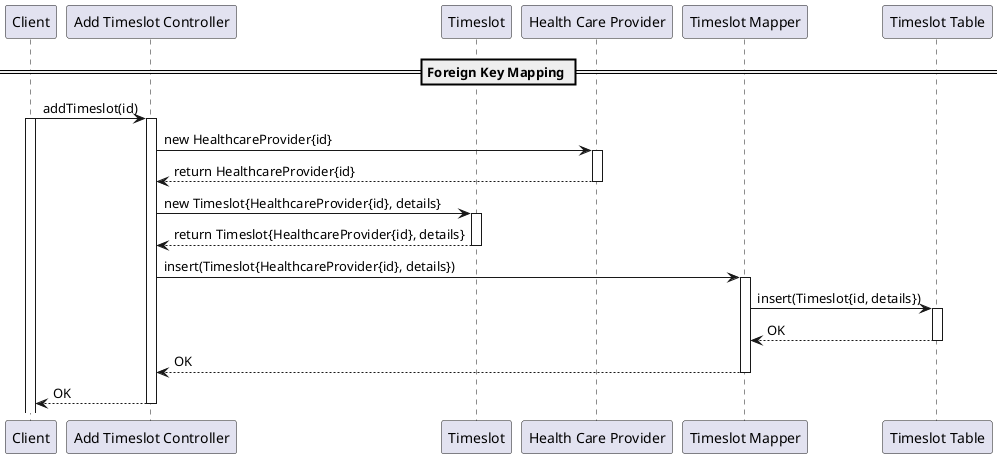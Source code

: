 @startuml
'https://plantuml.com/sequence-diagram

participant "Client" as Client
participant "Add Timeslot Controller" as ATC
participant "Timeslot" as TS
participant "Health Care Provider" as HPC
participant "Timeslot Mapper" as TSM
participant "Timeslot Table" as TST

== Foreign Key Mapping ==
Client -> ATC: addTimeslot(id)
activate Client
activate ATC
ATC -> HPC: new HealthcareProvider{id}
activate HPC
HPC --> ATC:  return HealthcareProvider{id}
deactivate HPC
ATC -> TS: new Timeslot{HealthcareProvider{id}, details}
activate TS
TS --> ATC: return Timeslot{HealthcareProvider{id}, details}
deactivate TS
ATC -> TSM: insert(Timeslot{HealthcareProvider{id}, details})
activate TSM
TSM -> TST: insert(Timeslot{id, details})
activate TST
TST --> TSM: OK
deactivate TST
TSM --> ATC: OK
deactivate TSM
ATC --> Client: OK
deactivate ATC



@enduml

